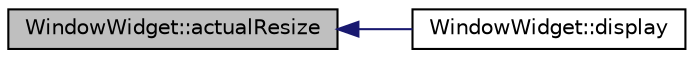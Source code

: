 digraph "WindowWidget::actualResize"
{
 // INTERACTIVE_SVG=YES
  edge [fontname="Helvetica",fontsize="10",labelfontname="Helvetica",labelfontsize="10"];
  node [fontname="Helvetica",fontsize="10",shape=record];
  rankdir="LR";
  Node23 [label="WindowWidget::actualResize",height=0.2,width=0.4,color="black", fillcolor="grey75", style="filled", fontcolor="black"];
  Node23 -> Node24 [dir="back",color="midnightblue",fontsize="10",style="solid",fontname="Helvetica"];
  Node24 [label="WindowWidget::display",height=0.2,width=0.4,color="black", fillcolor="white", style="filled",URL="$class_window_widget.html#aaeb6c16306f82469d443182594a8ef8e"];
}
